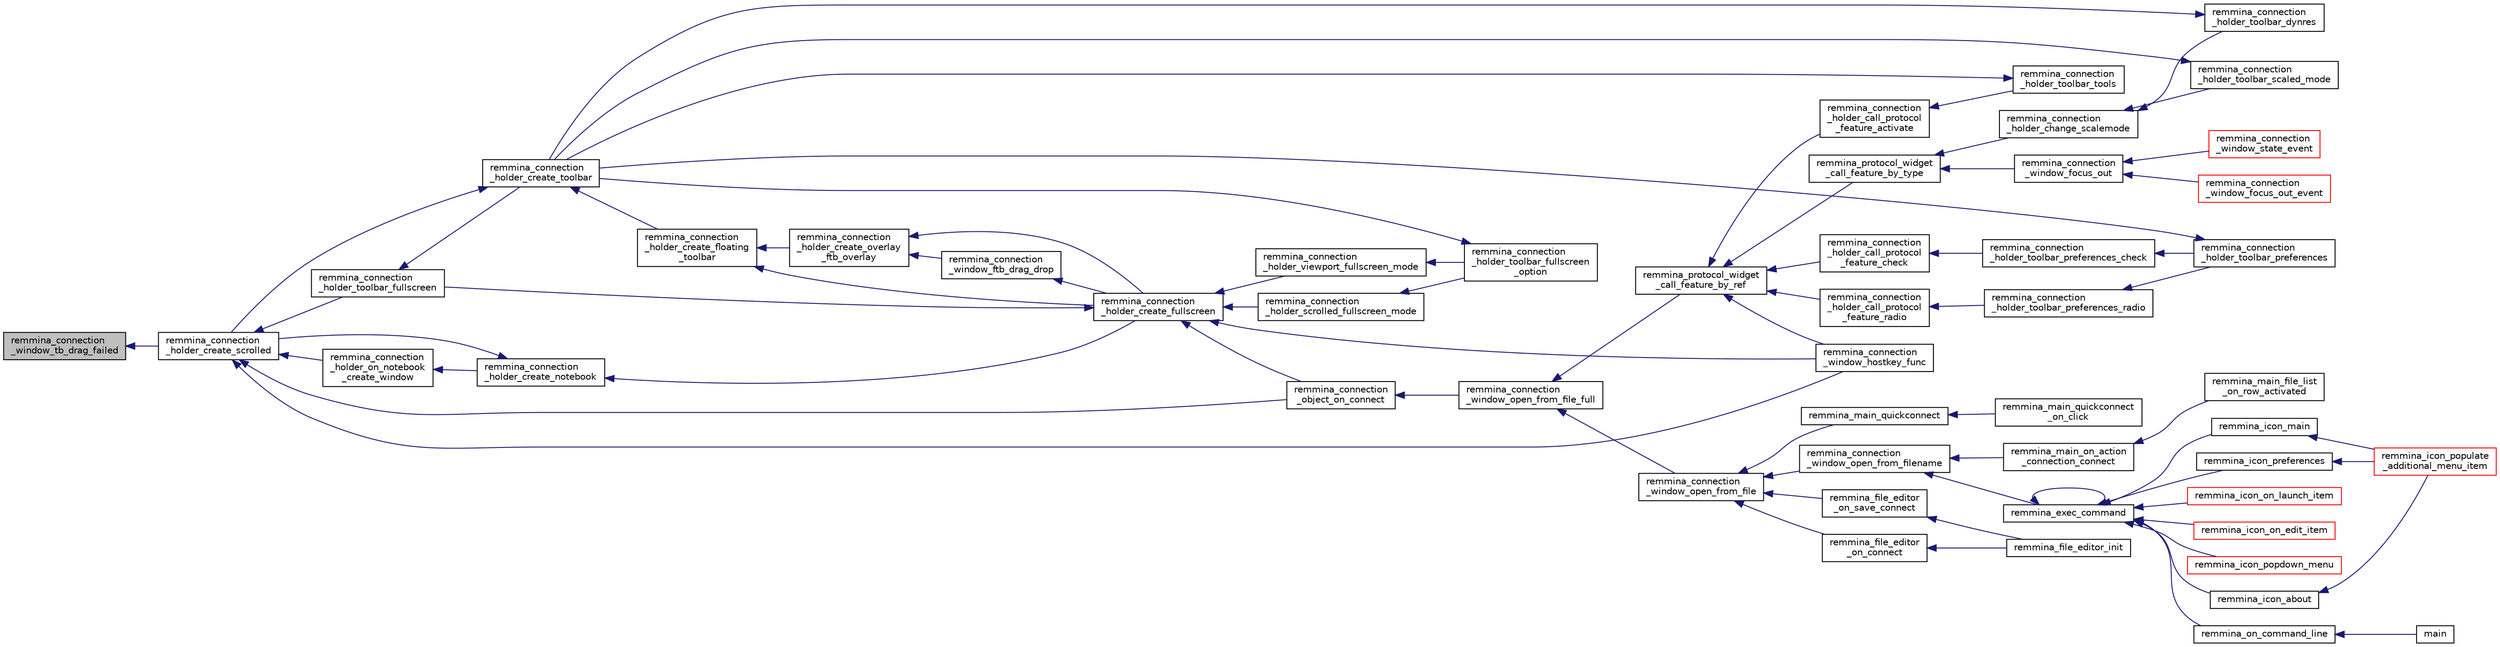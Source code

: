 digraph "remmina_connection_window_tb_drag_failed"
{
  edge [fontname="Helvetica",fontsize="10",labelfontname="Helvetica",labelfontsize="10"];
  node [fontname="Helvetica",fontsize="10",shape=record];
  rankdir="LR";
  Node16274 [label="remmina_connection\l_window_tb_drag_failed",height=0.2,width=0.4,color="black", fillcolor="grey75", style="filled", fontcolor="black"];
  Node16274 -> Node16275 [dir="back",color="midnightblue",fontsize="10",style="solid",fontname="Helvetica"];
  Node16275 [label="remmina_connection\l_holder_create_scrolled",height=0.2,width=0.4,color="black", fillcolor="white", style="filled",URL="$remmina__connection__window_8c.html#a57b3656c37df65d276ddd50a16906dc7"];
  Node16275 -> Node16276 [dir="back",color="midnightblue",fontsize="10",style="solid",fontname="Helvetica"];
  Node16276 [label="remmina_connection\l_holder_toolbar_fullscreen",height=0.2,width=0.4,color="black", fillcolor="white", style="filled",URL="$remmina__connection__window_8c.html#a02ac20f50f1b7b816bd7208127efdbee"];
  Node16276 -> Node16277 [dir="back",color="midnightblue",fontsize="10",style="solid",fontname="Helvetica"];
  Node16277 [label="remmina_connection\l_holder_create_toolbar",height=0.2,width=0.4,color="black", fillcolor="white", style="filled",URL="$remmina__connection__window_8c.html#af8138da72278e9e9000276e08a6fd984"];
  Node16277 -> Node16278 [dir="back",color="midnightblue",fontsize="10",style="solid",fontname="Helvetica"];
  Node16278 [label="remmina_connection\l_holder_create_floating\l_toolbar",height=0.2,width=0.4,color="black", fillcolor="white", style="filled",URL="$remmina__connection__window_8c.html#a967dca6c1876afc3e6bcb763f9709d43"];
  Node16278 -> Node16279 [dir="back",color="midnightblue",fontsize="10",style="solid",fontname="Helvetica"];
  Node16279 [label="remmina_connection\l_holder_create_overlay\l_ftb_overlay",height=0.2,width=0.4,color="black", fillcolor="white", style="filled",URL="$remmina__connection__window_8c.html#ab2edcb806312b3367c70fbb13c383ae0"];
  Node16279 -> Node16280 [dir="back",color="midnightblue",fontsize="10",style="solid",fontname="Helvetica"];
  Node16280 [label="remmina_connection\l_window_ftb_drag_drop",height=0.2,width=0.4,color="black", fillcolor="white", style="filled",URL="$remmina__connection__window_8c.html#a15c9b2bd929f8f2bb64d0bb6fa60f067"];
  Node16280 -> Node16281 [dir="back",color="midnightblue",fontsize="10",style="solid",fontname="Helvetica"];
  Node16281 [label="remmina_connection\l_holder_create_fullscreen",height=0.2,width=0.4,color="black", fillcolor="white", style="filled",URL="$remmina__connection__window_8c.html#ae67ca4d276339723c1ff87fc224eaccf"];
  Node16281 -> Node16276 [dir="back",color="midnightblue",fontsize="10",style="solid",fontname="Helvetica"];
  Node16281 -> Node16282 [dir="back",color="midnightblue",fontsize="10",style="solid",fontname="Helvetica"];
  Node16282 [label="remmina_connection\l_holder_viewport_fullscreen_mode",height=0.2,width=0.4,color="black", fillcolor="white", style="filled",URL="$remmina__connection__window_8c.html#a0e99d0ff8c39f2c6de508eee9ef498c5"];
  Node16282 -> Node16283 [dir="back",color="midnightblue",fontsize="10",style="solid",fontname="Helvetica"];
  Node16283 [label="remmina_connection\l_holder_toolbar_fullscreen\l_option",height=0.2,width=0.4,color="black", fillcolor="white", style="filled",URL="$remmina__connection__window_8c.html#a1415cdcbed0e6fe9a7978586bf132207"];
  Node16283 -> Node16277 [dir="back",color="midnightblue",fontsize="10",style="solid",fontname="Helvetica"];
  Node16281 -> Node16284 [dir="back",color="midnightblue",fontsize="10",style="solid",fontname="Helvetica"];
  Node16284 [label="remmina_connection\l_holder_scrolled_fullscreen_mode",height=0.2,width=0.4,color="black", fillcolor="white", style="filled",URL="$remmina__connection__window_8c.html#aa25cae5c0e15e13b817b925e42a044a9"];
  Node16284 -> Node16283 [dir="back",color="midnightblue",fontsize="10",style="solid",fontname="Helvetica"];
  Node16281 -> Node16285 [dir="back",color="midnightblue",fontsize="10",style="solid",fontname="Helvetica"];
  Node16285 [label="remmina_connection\l_window_hostkey_func",height=0.2,width=0.4,color="black", fillcolor="white", style="filled",URL="$remmina__connection__window_8c.html#abef663d930076deb3105f86dabe2a9c3"];
  Node16281 -> Node16286 [dir="back",color="midnightblue",fontsize="10",style="solid",fontname="Helvetica"];
  Node16286 [label="remmina_connection\l_object_on_connect",height=0.2,width=0.4,color="black", fillcolor="white", style="filled",URL="$remmina__connection__window_8c.html#a0ad685a873ecef95ec13caba17e0c22e"];
  Node16286 -> Node16287 [dir="back",color="midnightblue",fontsize="10",style="solid",fontname="Helvetica"];
  Node16287 [label="remmina_connection\l_window_open_from_file_full",height=0.2,width=0.4,color="black", fillcolor="white", style="filled",URL="$remmina__connection__window_8h.html#adbf2b670ca3bae96a99cb0b36021a961"];
  Node16287 -> Node16288 [dir="back",color="midnightblue",fontsize="10",style="solid",fontname="Helvetica"];
  Node16288 [label="remmina_connection\l_window_open_from_file",height=0.2,width=0.4,color="black", fillcolor="white", style="filled",URL="$remmina__connection__window_8h.html#a1c7f722a89609523cc4de079cc82f23c"];
  Node16288 -> Node16289 [dir="back",color="midnightblue",fontsize="10",style="solid",fontname="Helvetica"];
  Node16289 [label="remmina_connection\l_window_open_from_filename",height=0.2,width=0.4,color="black", fillcolor="white", style="filled",URL="$remmina__connection__window_8h.html#ab0ed27ef360efc7d92906cbabf9da5db"];
  Node16289 -> Node16290 [dir="back",color="midnightblue",fontsize="10",style="solid",fontname="Helvetica"];
  Node16290 [label="remmina_exec_command",height=0.2,width=0.4,color="black", fillcolor="white", style="filled",URL="$remmina__exec_8h.html#a424cabdcff647797061e7482049d62a7"];
  Node16290 -> Node16291 [dir="back",color="midnightblue",fontsize="10",style="solid",fontname="Helvetica"];
  Node16291 [label="remmina_on_command_line",height=0.2,width=0.4,color="black", fillcolor="white", style="filled",URL="$remmina_8c.html#aeb286fc5bd52ab5382ab8cb495dc2914"];
  Node16291 -> Node16292 [dir="back",color="midnightblue",fontsize="10",style="solid",fontname="Helvetica"];
  Node16292 [label="main",height=0.2,width=0.4,color="black", fillcolor="white", style="filled",URL="$remmina_8c.html#a0ddf1224851353fc92bfbff6f499fa97"];
  Node16290 -> Node16290 [dir="back",color="midnightblue",fontsize="10",style="solid",fontname="Helvetica"];
  Node16290 -> Node16293 [dir="back",color="midnightblue",fontsize="10",style="solid",fontname="Helvetica"];
  Node16293 [label="remmina_icon_main",height=0.2,width=0.4,color="black", fillcolor="white", style="filled",URL="$remmina__icon_8c.html#a920476110ab6410c8fc8cf734109e497"];
  Node16293 -> Node16294 [dir="back",color="midnightblue",fontsize="10",style="solid",fontname="Helvetica"];
  Node16294 [label="remmina_icon_populate\l_additional_menu_item",height=0.2,width=0.4,color="red", fillcolor="white", style="filled",URL="$remmina__icon_8c.html#a8aaf73ed94cf20dcce1c7be26262cb56"];
  Node16290 -> Node16304 [dir="back",color="midnightblue",fontsize="10",style="solid",fontname="Helvetica"];
  Node16304 [label="remmina_icon_preferences",height=0.2,width=0.4,color="black", fillcolor="white", style="filled",URL="$remmina__icon_8c.html#ad3b0e3d12e4854eae05b1afea19da404"];
  Node16304 -> Node16294 [dir="back",color="midnightblue",fontsize="10",style="solid",fontname="Helvetica"];
  Node16290 -> Node16305 [dir="back",color="midnightblue",fontsize="10",style="solid",fontname="Helvetica"];
  Node16305 [label="remmina_icon_about",height=0.2,width=0.4,color="black", fillcolor="white", style="filled",URL="$remmina__icon_8c.html#a5cdf1958ef01e49889bcee2e90e2cf71"];
  Node16305 -> Node16294 [dir="back",color="midnightblue",fontsize="10",style="solid",fontname="Helvetica"];
  Node16290 -> Node16306 [dir="back",color="midnightblue",fontsize="10",style="solid",fontname="Helvetica"];
  Node16306 [label="remmina_icon_on_launch_item",height=0.2,width=0.4,color="red", fillcolor="white", style="filled",URL="$remmina__icon_8c.html#ad1699688680e12abcfd5c74dd2f76d83"];
  Node16290 -> Node16309 [dir="back",color="midnightblue",fontsize="10",style="solid",fontname="Helvetica"];
  Node16309 [label="remmina_icon_on_edit_item",height=0.2,width=0.4,color="red", fillcolor="white", style="filled",URL="$remmina__icon_8c.html#af8708120906a8dc41a7998ebf9ecd129"];
  Node16290 -> Node16310 [dir="back",color="midnightblue",fontsize="10",style="solid",fontname="Helvetica"];
  Node16310 [label="remmina_icon_popdown_menu",height=0.2,width=0.4,color="red", fillcolor="white", style="filled",URL="$remmina__icon_8c.html#a444be76e3c3a065279c5f9abc7fae833"];
  Node16289 -> Node16311 [dir="back",color="midnightblue",fontsize="10",style="solid",fontname="Helvetica"];
  Node16311 [label="remmina_main_on_action\l_connection_connect",height=0.2,width=0.4,color="black", fillcolor="white", style="filled",URL="$remmina__main_8c.html#ae023d1cb099a4f7bee79f13760566cbf"];
  Node16311 -> Node16312 [dir="back",color="midnightblue",fontsize="10",style="solid",fontname="Helvetica"];
  Node16312 [label="remmina_main_file_list\l_on_row_activated",height=0.2,width=0.4,color="black", fillcolor="white", style="filled",URL="$remmina__main_8c.html#aba1a89a2400c5cc8373c6bd34602ac10"];
  Node16288 -> Node16313 [dir="back",color="midnightblue",fontsize="10",style="solid",fontname="Helvetica"];
  Node16313 [label="remmina_file_editor\l_on_connect",height=0.2,width=0.4,color="black", fillcolor="white", style="filled",URL="$remmina__file__editor_8c.html#a73b8581fd1fd77532b748d91a2951f25"];
  Node16313 -> Node16297 [dir="back",color="midnightblue",fontsize="10",style="solid",fontname="Helvetica"];
  Node16297 [label="remmina_file_editor_init",height=0.2,width=0.4,color="black", fillcolor="white", style="filled",URL="$remmina__file__editor_8c.html#a9afd8d41c66f547320930eb331f3124d"];
  Node16288 -> Node16298 [dir="back",color="midnightblue",fontsize="10",style="solid",fontname="Helvetica"];
  Node16298 [label="remmina_file_editor\l_on_save_connect",height=0.2,width=0.4,color="black", fillcolor="white", style="filled",URL="$remmina__file__editor_8c.html#a57224f3f69f04f398de563b71be6b18e"];
  Node16298 -> Node16297 [dir="back",color="midnightblue",fontsize="10",style="solid",fontname="Helvetica"];
  Node16288 -> Node16314 [dir="back",color="midnightblue",fontsize="10",style="solid",fontname="Helvetica"];
  Node16314 [label="remmina_main_quickconnect",height=0.2,width=0.4,color="black", fillcolor="white", style="filled",URL="$remmina__main_8c.html#a802458852abacebfb16f1f4295806a01"];
  Node16314 -> Node16315 [dir="back",color="midnightblue",fontsize="10",style="solid",fontname="Helvetica"];
  Node16315 [label="remmina_main_quickconnect\l_on_click",height=0.2,width=0.4,color="black", fillcolor="white", style="filled",URL="$remmina__main_8c.html#a210e9e04c7c97cc86412044de31f659d"];
  Node16287 -> Node16316 [dir="back",color="midnightblue",fontsize="10",style="solid",fontname="Helvetica"];
  Node16316 [label="remmina_protocol_widget\l_call_feature_by_ref",height=0.2,width=0.4,color="black", fillcolor="white", style="filled",URL="$remmina__protocol__widget_8h.html#a605b69a9aa4393024369cc5070488692"];
  Node16316 -> Node16317 [dir="back",color="midnightblue",fontsize="10",style="solid",fontname="Helvetica"];
  Node16317 [label="remmina_connection\l_holder_call_protocol\l_feature_radio",height=0.2,width=0.4,color="black", fillcolor="white", style="filled",URL="$remmina__connection__window_8c.html#a86280cb973101817f7410af393bc2f98"];
  Node16317 -> Node16318 [dir="back",color="midnightblue",fontsize="10",style="solid",fontname="Helvetica"];
  Node16318 [label="remmina_connection\l_holder_toolbar_preferences_radio",height=0.2,width=0.4,color="black", fillcolor="white", style="filled",URL="$remmina__connection__window_8c.html#a1ddab4aacc284c606ab237eae9c0b5a9"];
  Node16318 -> Node16319 [dir="back",color="midnightblue",fontsize="10",style="solid",fontname="Helvetica"];
  Node16319 [label="remmina_connection\l_holder_toolbar_preferences",height=0.2,width=0.4,color="black", fillcolor="white", style="filled",URL="$remmina__connection__window_8c.html#a78ec7d6e66d6e6569c1a9a0230c74bc8"];
  Node16319 -> Node16277 [dir="back",color="midnightblue",fontsize="10",style="solid",fontname="Helvetica"];
  Node16316 -> Node16320 [dir="back",color="midnightblue",fontsize="10",style="solid",fontname="Helvetica"];
  Node16320 [label="remmina_connection\l_holder_call_protocol\l_feature_check",height=0.2,width=0.4,color="black", fillcolor="white", style="filled",URL="$remmina__connection__window_8c.html#a8d924ded7fe147df8b5f113e2fb1d6e7"];
  Node16320 -> Node16321 [dir="back",color="midnightblue",fontsize="10",style="solid",fontname="Helvetica"];
  Node16321 [label="remmina_connection\l_holder_toolbar_preferences_check",height=0.2,width=0.4,color="black", fillcolor="white", style="filled",URL="$remmina__connection__window_8c.html#ada0dce340f5f1484c496a2357e8a2c69"];
  Node16321 -> Node16319 [dir="back",color="midnightblue",fontsize="10",style="solid",fontname="Helvetica"];
  Node16316 -> Node16322 [dir="back",color="midnightblue",fontsize="10",style="solid",fontname="Helvetica"];
  Node16322 [label="remmina_connection\l_holder_call_protocol\l_feature_activate",height=0.2,width=0.4,color="black", fillcolor="white", style="filled",URL="$remmina__connection__window_8c.html#a4507b43c6fd10bc68d9512c6b253a552"];
  Node16322 -> Node16323 [dir="back",color="midnightblue",fontsize="10",style="solid",fontname="Helvetica"];
  Node16323 [label="remmina_connection\l_holder_toolbar_tools",height=0.2,width=0.4,color="black", fillcolor="white", style="filled",URL="$remmina__connection__window_8c.html#a51cc0b2274049920f67c71047bd76213"];
  Node16323 -> Node16277 [dir="back",color="midnightblue",fontsize="10",style="solid",fontname="Helvetica"];
  Node16316 -> Node16285 [dir="back",color="midnightblue",fontsize="10",style="solid",fontname="Helvetica"];
  Node16316 -> Node16324 [dir="back",color="midnightblue",fontsize="10",style="solid",fontname="Helvetica"];
  Node16324 [label="remmina_protocol_widget\l_call_feature_by_type",height=0.2,width=0.4,color="black", fillcolor="white", style="filled",URL="$remmina__protocol__widget_8h.html#a6a630e96e5b914d60d678ae8eaad4cd9"];
  Node16324 -> Node16325 [dir="back",color="midnightblue",fontsize="10",style="solid",fontname="Helvetica"];
  Node16325 [label="remmina_connection\l_holder_change_scalemode",height=0.2,width=0.4,color="black", fillcolor="white", style="filled",URL="$remmina__connection__window_8c.html#a5565ebedf82eb9f2d54b7f447b4c930e"];
  Node16325 -> Node16326 [dir="back",color="midnightblue",fontsize="10",style="solid",fontname="Helvetica"];
  Node16326 [label="remmina_connection\l_holder_toolbar_dynres",height=0.2,width=0.4,color="black", fillcolor="white", style="filled",URL="$remmina__connection__window_8c.html#a576e3800c7371f63b27e3832848ac4e5"];
  Node16326 -> Node16277 [dir="back",color="midnightblue",fontsize="10",style="solid",fontname="Helvetica"];
  Node16325 -> Node16327 [dir="back",color="midnightblue",fontsize="10",style="solid",fontname="Helvetica"];
  Node16327 [label="remmina_connection\l_holder_toolbar_scaled_mode",height=0.2,width=0.4,color="black", fillcolor="white", style="filled",URL="$remmina__connection__window_8c.html#ad6136dd7c0867a5a5f1c0b0645632ee4"];
  Node16327 -> Node16277 [dir="back",color="midnightblue",fontsize="10",style="solid",fontname="Helvetica"];
  Node16324 -> Node16328 [dir="back",color="midnightblue",fontsize="10",style="solid",fontname="Helvetica"];
  Node16328 [label="remmina_connection\l_window_focus_out",height=0.2,width=0.4,color="black", fillcolor="white", style="filled",URL="$remmina__connection__window_8c.html#a8c242e0a7ee57ed79099c330d696b43f"];
  Node16328 -> Node16329 [dir="back",color="midnightblue",fontsize="10",style="solid",fontname="Helvetica"];
  Node16329 [label="remmina_connection\l_window_focus_out_event",height=0.2,width=0.4,color="red", fillcolor="white", style="filled",URL="$remmina__connection__window_8c.html#a539828a1dd435bee083d82136691176c"];
  Node16328 -> Node16331 [dir="back",color="midnightblue",fontsize="10",style="solid",fontname="Helvetica"];
  Node16331 [label="remmina_connection\l_window_state_event",height=0.2,width=0.4,color="red", fillcolor="white", style="filled",URL="$remmina__connection__window_8c.html#a174d5b1e983a96c98aae2e8078f462bd"];
  Node16279 -> Node16281 [dir="back",color="midnightblue",fontsize="10",style="solid",fontname="Helvetica"];
  Node16278 -> Node16281 [dir="back",color="midnightblue",fontsize="10",style="solid",fontname="Helvetica"];
  Node16277 -> Node16275 [dir="back",color="midnightblue",fontsize="10",style="solid",fontname="Helvetica"];
  Node16275 -> Node16332 [dir="back",color="midnightblue",fontsize="10",style="solid",fontname="Helvetica"];
  Node16332 [label="remmina_connection\l_holder_on_notebook\l_create_window",height=0.2,width=0.4,color="black", fillcolor="white", style="filled",URL="$remmina__connection__window_8c.html#a2f5fc595c1aad851962aa58e2009bcce"];
  Node16332 -> Node16333 [dir="back",color="midnightblue",fontsize="10",style="solid",fontname="Helvetica"];
  Node16333 [label="remmina_connection\l_holder_create_notebook",height=0.2,width=0.4,color="black", fillcolor="white", style="filled",URL="$remmina__connection__window_8c.html#ae616dc409c5775dc73d9a83c1f081705"];
  Node16333 -> Node16275 [dir="back",color="midnightblue",fontsize="10",style="solid",fontname="Helvetica"];
  Node16333 -> Node16281 [dir="back",color="midnightblue",fontsize="10",style="solid",fontname="Helvetica"];
  Node16275 -> Node16285 [dir="back",color="midnightblue",fontsize="10",style="solid",fontname="Helvetica"];
  Node16275 -> Node16286 [dir="back",color="midnightblue",fontsize="10",style="solid",fontname="Helvetica"];
}
